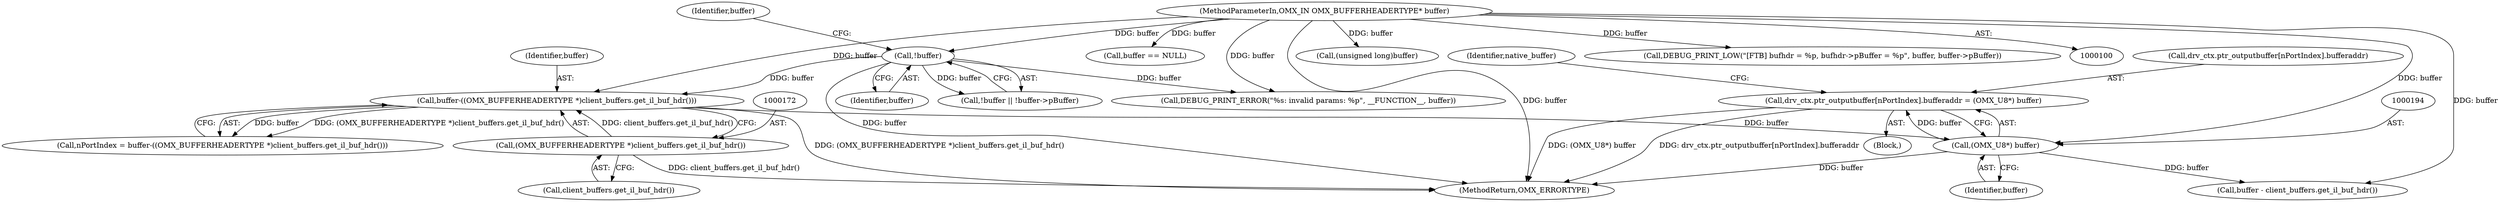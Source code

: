 digraph "0_Android_5b82f4f90c3d531313714df4b936f92fb0ff15cf_1@array" {
"1000185" [label="(Call,drv_ctx.ptr_outputbuffer[nPortIndex].bufferaddr = (OMX_U8*) buffer)"];
"1000193" [label="(Call,(OMX_U8*) buffer)"];
"1000169" [label="(Call,buffer-((OMX_BUFFERHEADERTYPE *)client_buffers.get_il_buf_hdr()))"];
"1000122" [label="(Call,!buffer)"];
"1000102" [label="(MethodParameterIn,OMX_IN OMX_BUFFERHEADERTYPE* buffer)"];
"1000171" [label="(Call,(OMX_BUFFERHEADERTYPE *)client_buffers.get_il_buf_hdr())"];
"1000195" [label="(Identifier,buffer)"];
"1000246" [label="(Call,buffer == NULL)"];
"1000185" [label="(Call,drv_ctx.ptr_outputbuffer[nPortIndex].bufferaddr = (OMX_U8*) buffer)"];
"1000110" [label="(Block,)"];
"1000193" [label="(Call,(OMX_U8*) buffer)"];
"1000169" [label="(Call,buffer-((OMX_BUFFERHEADERTYPE *)client_buffers.get_il_buf_hdr()))"];
"1000122" [label="(Call,!buffer)"];
"1000293" [label="(Call,(unsigned long)buffer)"];
"1000171" [label="(Call,(OMX_BUFFERHEADERTYPE *)client_buffers.get_il_buf_hdr())"];
"1000170" [label="(Identifier,buffer)"];
"1000241" [label="(Call,buffer - client_buffers.get_il_buf_hdr())"];
"1000299" [label="(MethodReturn,OMX_ERRORTYPE)"];
"1000186" [label="(Call,drv_ctx.ptr_outputbuffer[nPortIndex].bufferaddr)"];
"1000173" [label="(Call,client_buffers.get_il_buf_hdr())"];
"1000199" [label="(Identifier,native_buffer)"];
"1000121" [label="(Call,!buffer || !buffer->pBuffer)"];
"1000283" [label="(Call,DEBUG_PRINT_LOW(\"[FTB] bufhdr = %p, bufhdr->pBuffer = %p\", buffer, buffer->pBuffer))"];
"1000123" [label="(Identifier,buffer)"];
"1000126" [label="(Identifier,buffer)"];
"1000167" [label="(Call,nPortIndex = buffer-((OMX_BUFFERHEADERTYPE *)client_buffers.get_il_buf_hdr()))"];
"1000129" [label="(Call,DEBUG_PRINT_ERROR(\"%s: invalid params: %p\", __FUNCTION__, buffer))"];
"1000102" [label="(MethodParameterIn,OMX_IN OMX_BUFFERHEADERTYPE* buffer)"];
"1000185" -> "1000110"  [label="AST: "];
"1000185" -> "1000193"  [label="CFG: "];
"1000186" -> "1000185"  [label="AST: "];
"1000193" -> "1000185"  [label="AST: "];
"1000199" -> "1000185"  [label="CFG: "];
"1000185" -> "1000299"  [label="DDG: drv_ctx.ptr_outputbuffer[nPortIndex].bufferaddr"];
"1000185" -> "1000299"  [label="DDG: (OMX_U8*) buffer"];
"1000193" -> "1000185"  [label="DDG: buffer"];
"1000193" -> "1000195"  [label="CFG: "];
"1000194" -> "1000193"  [label="AST: "];
"1000195" -> "1000193"  [label="AST: "];
"1000193" -> "1000299"  [label="DDG: buffer"];
"1000169" -> "1000193"  [label="DDG: buffer"];
"1000102" -> "1000193"  [label="DDG: buffer"];
"1000193" -> "1000241"  [label="DDG: buffer"];
"1000169" -> "1000167"  [label="AST: "];
"1000169" -> "1000171"  [label="CFG: "];
"1000170" -> "1000169"  [label="AST: "];
"1000171" -> "1000169"  [label="AST: "];
"1000167" -> "1000169"  [label="CFG: "];
"1000169" -> "1000299"  [label="DDG: (OMX_BUFFERHEADERTYPE *)client_buffers.get_il_buf_hdr()"];
"1000169" -> "1000167"  [label="DDG: buffer"];
"1000169" -> "1000167"  [label="DDG: (OMX_BUFFERHEADERTYPE *)client_buffers.get_il_buf_hdr()"];
"1000122" -> "1000169"  [label="DDG: buffer"];
"1000102" -> "1000169"  [label="DDG: buffer"];
"1000171" -> "1000169"  [label="DDG: client_buffers.get_il_buf_hdr()"];
"1000122" -> "1000121"  [label="AST: "];
"1000122" -> "1000123"  [label="CFG: "];
"1000123" -> "1000122"  [label="AST: "];
"1000126" -> "1000122"  [label="CFG: "];
"1000121" -> "1000122"  [label="CFG: "];
"1000122" -> "1000299"  [label="DDG: buffer"];
"1000122" -> "1000121"  [label="DDG: buffer"];
"1000102" -> "1000122"  [label="DDG: buffer"];
"1000122" -> "1000129"  [label="DDG: buffer"];
"1000102" -> "1000100"  [label="AST: "];
"1000102" -> "1000299"  [label="DDG: buffer"];
"1000102" -> "1000129"  [label="DDG: buffer"];
"1000102" -> "1000241"  [label="DDG: buffer"];
"1000102" -> "1000246"  [label="DDG: buffer"];
"1000102" -> "1000283"  [label="DDG: buffer"];
"1000102" -> "1000293"  [label="DDG: buffer"];
"1000171" -> "1000173"  [label="CFG: "];
"1000172" -> "1000171"  [label="AST: "];
"1000173" -> "1000171"  [label="AST: "];
"1000171" -> "1000299"  [label="DDG: client_buffers.get_il_buf_hdr()"];
}

